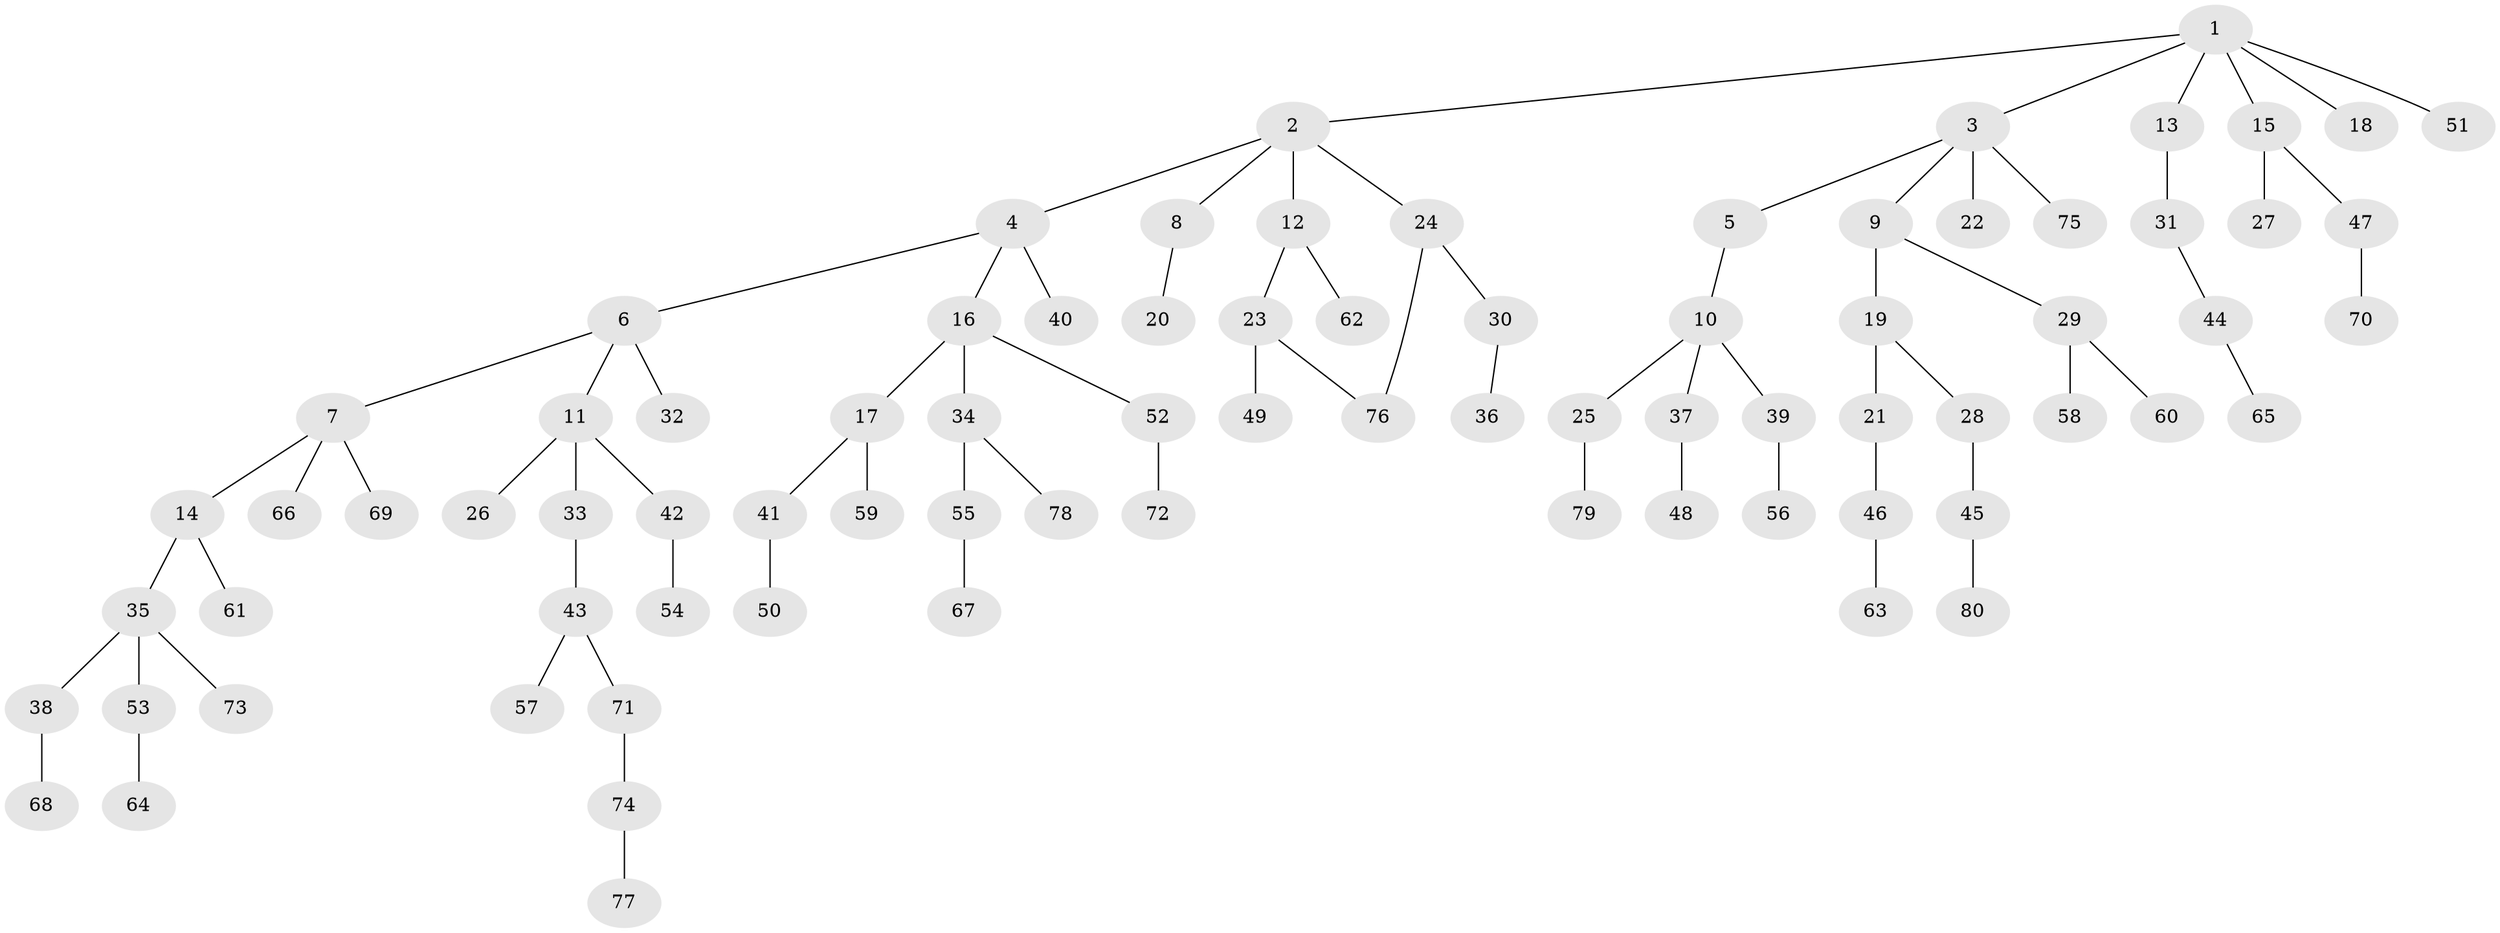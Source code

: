 // original degree distribution, {7: 0.007575757575757576, 6: 0.015151515151515152, 5: 0.045454545454545456, 2: 0.1893939393939394, 3: 0.15151515151515152, 4: 0.06818181818181818, 1: 0.5227272727272727}
// Generated by graph-tools (version 1.1) at 2025/49/03/04/25 22:49:01]
// undirected, 80 vertices, 80 edges
graph export_dot {
  node [color=gray90,style=filled];
  1;
  2;
  3;
  4;
  5;
  6;
  7;
  8;
  9;
  10;
  11;
  12;
  13;
  14;
  15;
  16;
  17;
  18;
  19;
  20;
  21;
  22;
  23;
  24;
  25;
  26;
  27;
  28;
  29;
  30;
  31;
  32;
  33;
  34;
  35;
  36;
  37;
  38;
  39;
  40;
  41;
  42;
  43;
  44;
  45;
  46;
  47;
  48;
  49;
  50;
  51;
  52;
  53;
  54;
  55;
  56;
  57;
  58;
  59;
  60;
  61;
  62;
  63;
  64;
  65;
  66;
  67;
  68;
  69;
  70;
  71;
  72;
  73;
  74;
  75;
  76;
  77;
  78;
  79;
  80;
  1 -- 2 [weight=1.0];
  1 -- 3 [weight=1.0];
  1 -- 13 [weight=1.0];
  1 -- 15 [weight=1.0];
  1 -- 18 [weight=1.0];
  1 -- 51 [weight=1.0];
  2 -- 4 [weight=1.0];
  2 -- 8 [weight=1.0];
  2 -- 12 [weight=1.0];
  2 -- 24 [weight=1.0];
  3 -- 5 [weight=1.0];
  3 -- 9 [weight=1.0];
  3 -- 22 [weight=1.0];
  3 -- 75 [weight=1.0];
  4 -- 6 [weight=1.0];
  4 -- 16 [weight=1.0];
  4 -- 40 [weight=1.0];
  5 -- 10 [weight=1.0];
  6 -- 7 [weight=1.0];
  6 -- 11 [weight=1.0];
  6 -- 32 [weight=1.0];
  7 -- 14 [weight=1.0];
  7 -- 66 [weight=1.0];
  7 -- 69 [weight=1.0];
  8 -- 20 [weight=1.0];
  9 -- 19 [weight=1.0];
  9 -- 29 [weight=1.0];
  10 -- 25 [weight=1.0];
  10 -- 37 [weight=1.0];
  10 -- 39 [weight=1.0];
  11 -- 26 [weight=1.0];
  11 -- 33 [weight=1.0];
  11 -- 42 [weight=1.0];
  12 -- 23 [weight=1.0];
  12 -- 62 [weight=1.0];
  13 -- 31 [weight=1.0];
  14 -- 35 [weight=1.0];
  14 -- 61 [weight=1.0];
  15 -- 27 [weight=1.0];
  15 -- 47 [weight=1.0];
  16 -- 17 [weight=1.0];
  16 -- 34 [weight=1.0];
  16 -- 52 [weight=1.0];
  17 -- 41 [weight=1.0];
  17 -- 59 [weight=1.0];
  19 -- 21 [weight=1.0];
  19 -- 28 [weight=1.0];
  21 -- 46 [weight=1.0];
  23 -- 49 [weight=1.0];
  23 -- 76 [weight=1.0];
  24 -- 30 [weight=1.0];
  24 -- 76 [weight=1.0];
  25 -- 79 [weight=1.0];
  28 -- 45 [weight=1.0];
  29 -- 58 [weight=1.0];
  29 -- 60 [weight=1.0];
  30 -- 36 [weight=1.0];
  31 -- 44 [weight=1.0];
  33 -- 43 [weight=1.0];
  34 -- 55 [weight=1.0];
  34 -- 78 [weight=1.0];
  35 -- 38 [weight=1.0];
  35 -- 53 [weight=1.0];
  35 -- 73 [weight=1.0];
  37 -- 48 [weight=1.0];
  38 -- 68 [weight=1.0];
  39 -- 56 [weight=1.0];
  41 -- 50 [weight=1.0];
  42 -- 54 [weight=1.0];
  43 -- 57 [weight=1.0];
  43 -- 71 [weight=1.0];
  44 -- 65 [weight=1.0];
  45 -- 80 [weight=1.0];
  46 -- 63 [weight=1.0];
  47 -- 70 [weight=1.0];
  52 -- 72 [weight=2.0];
  53 -- 64 [weight=1.0];
  55 -- 67 [weight=1.0];
  71 -- 74 [weight=1.0];
  74 -- 77 [weight=1.0];
}
